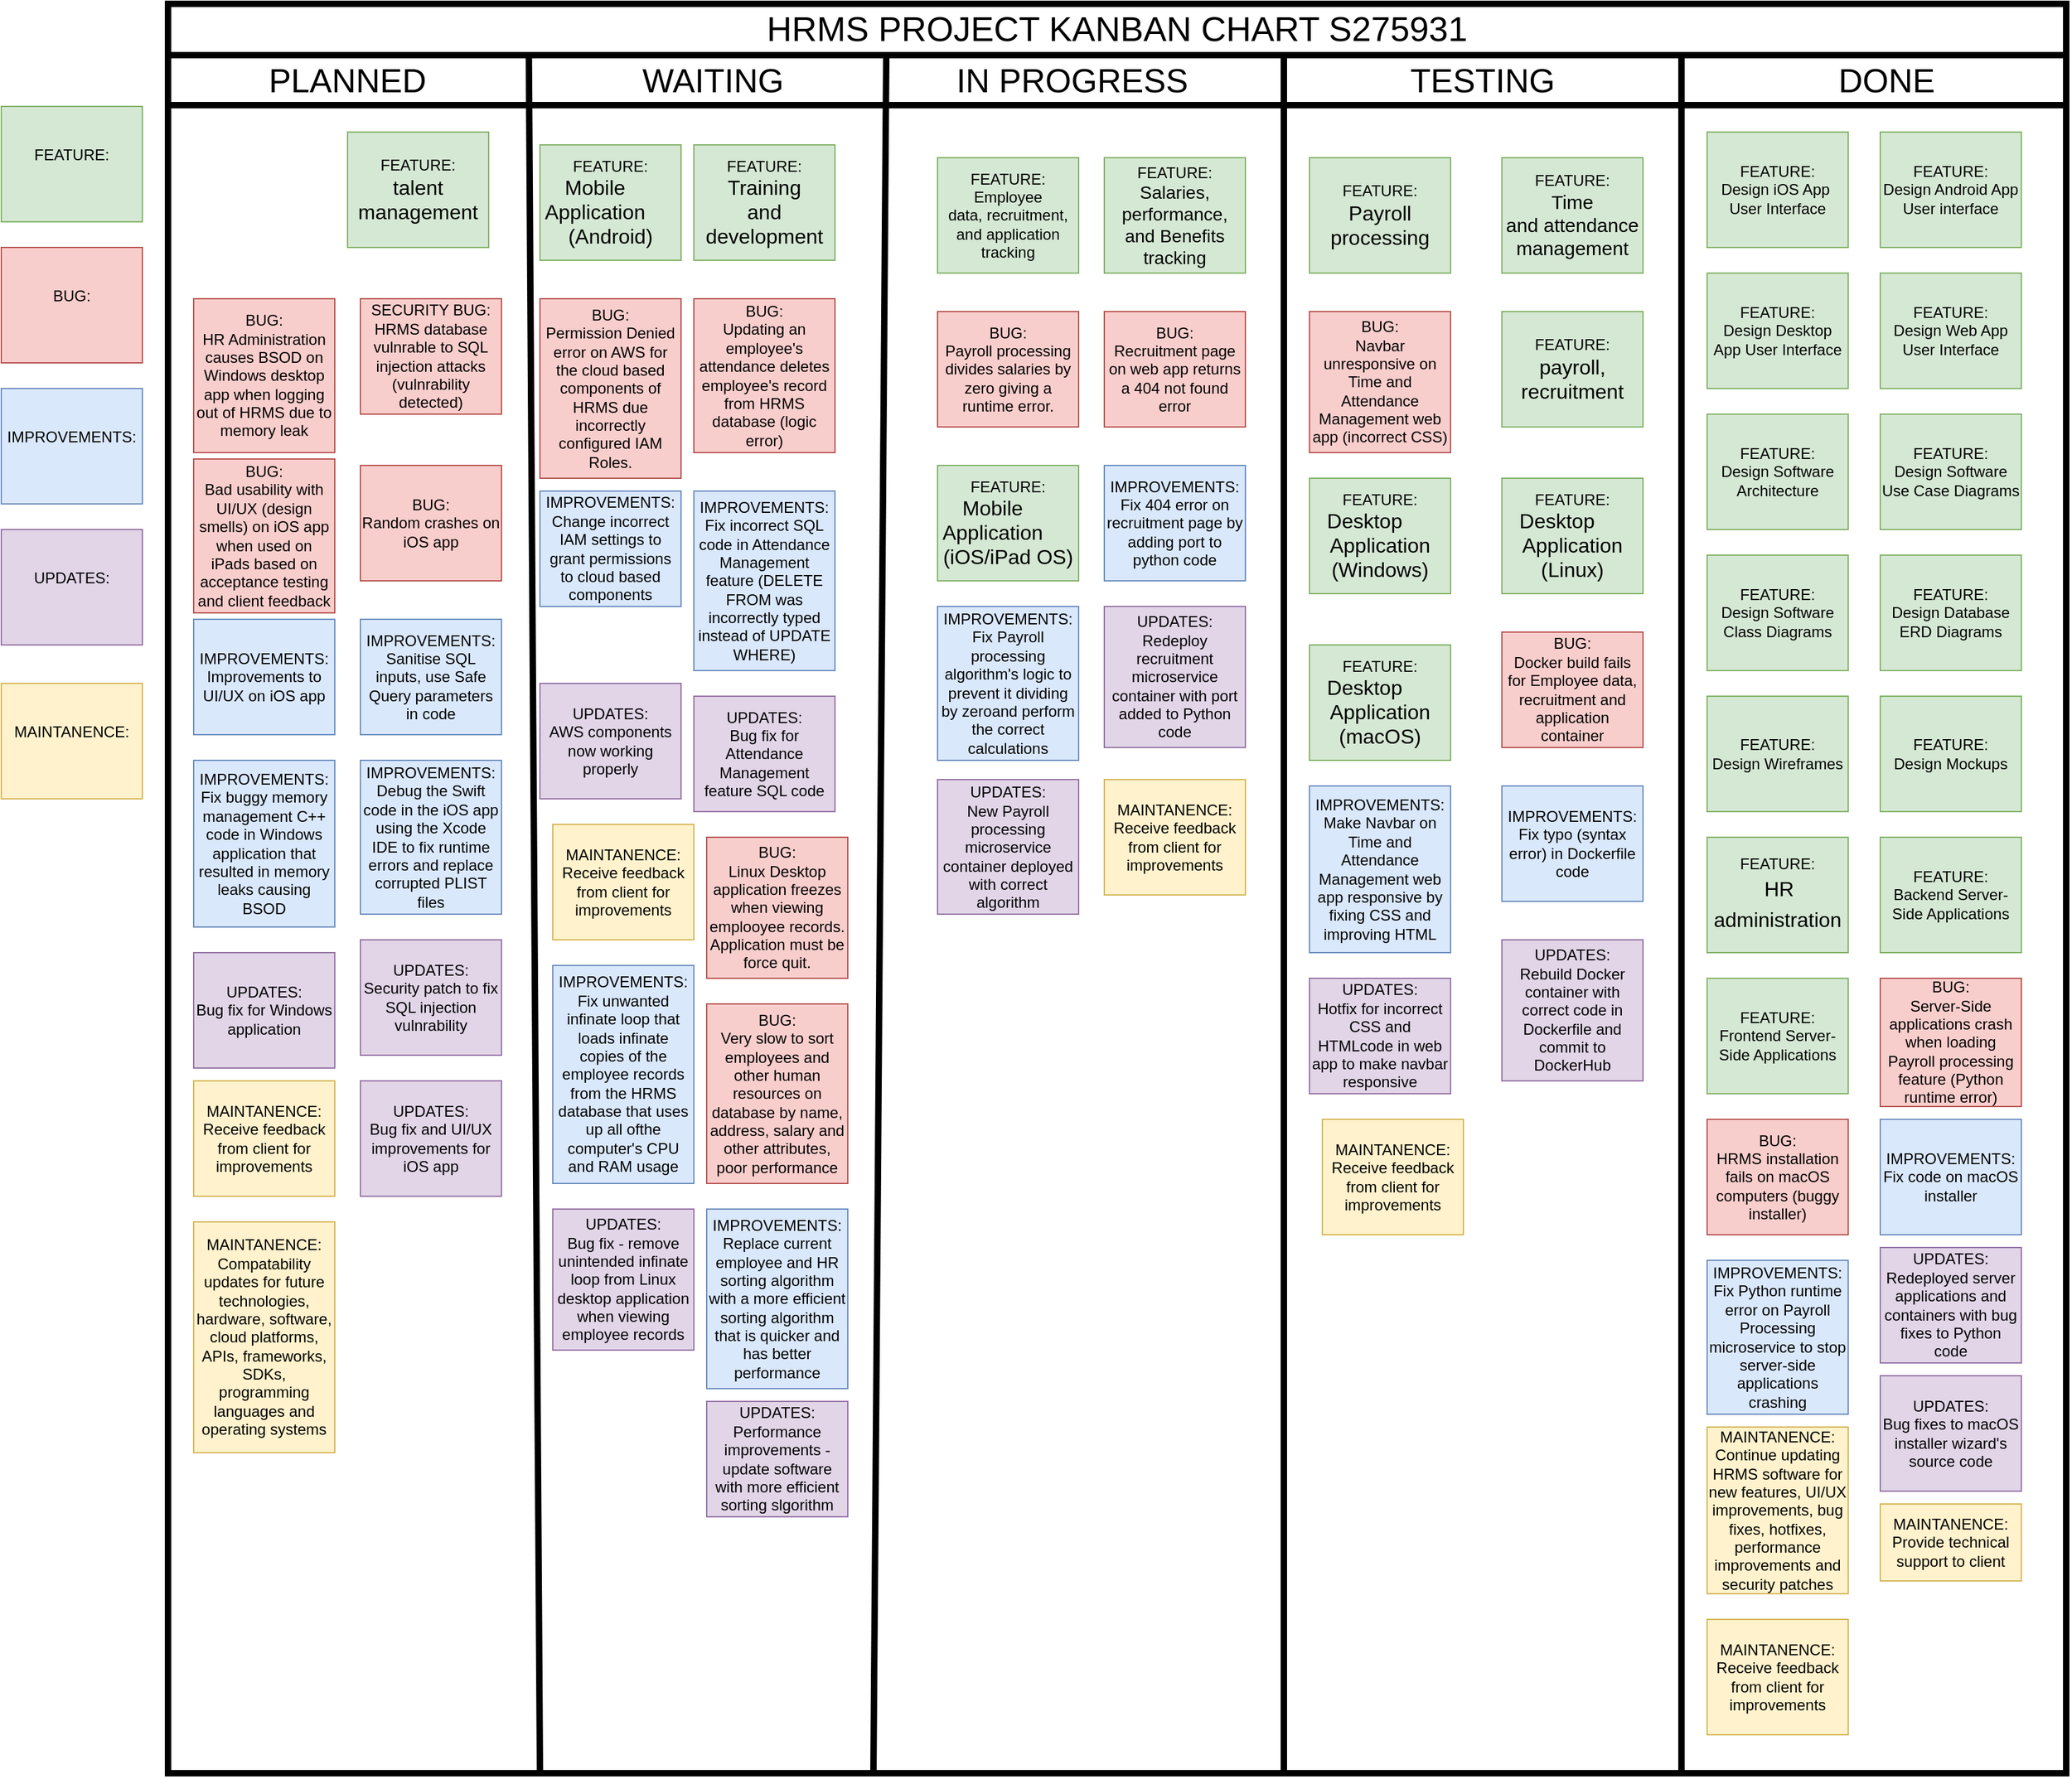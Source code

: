 <mxfile version="24.5.3" type="device">
  <diagram id="wFE0QG_FPsp0jaGvCLVb" name="Page-1">
    <mxGraphModel dx="2286" dy="968" grid="1" gridSize="10" guides="1" tooltips="1" connect="1" arrows="1" fold="1" page="1" pageScale="1" pageWidth="850" pageHeight="1100" math="0" shadow="0">
      <root>
        <mxCell id="0" />
        <mxCell id="1" parent="0" />
        <mxCell id="uo7Kb0WBtwJlGPqxHF-i-5" value="&lt;span style=&quot;font-size: 27px; font-weight: 400;&quot;&gt;HRMS PROJECT KANBAN CHART S275931&lt;/span&gt;" style="swimlane;whiteSpace=wrap;html=1;startSize=40;strokeWidth=5;" parent="1" vertex="1">
          <mxGeometry x="-170" y="240" width="1480" height="1380" as="geometry" />
        </mxCell>
        <mxCell id="uo7Kb0WBtwJlGPqxHF-i-8" value="&lt;font style=&quot;font-size: 26px;&quot;&gt;PLANNED&lt;/font&gt;" style="text;html=1;align=center;verticalAlign=middle;whiteSpace=wrap;rounded=0;" parent="uo7Kb0WBtwJlGPqxHF-i-5" vertex="1">
          <mxGeometry x="60" y="45" width="160" height="30" as="geometry" />
        </mxCell>
        <mxCell id="uo7Kb0WBtwJlGPqxHF-i-9" value="&lt;font style=&quot;font-size: 26px;&quot;&gt;IN PROGRESS&lt;/font&gt;" style="text;html=1;align=center;verticalAlign=middle;whiteSpace=wrap;rounded=0;" parent="uo7Kb0WBtwJlGPqxHF-i-5" vertex="1">
          <mxGeometry x="600" y="45" width="210" height="30" as="geometry" />
        </mxCell>
        <mxCell id="uo7Kb0WBtwJlGPqxHF-i-10" value="&lt;font style=&quot;font-size: 26px;&quot;&gt;TESTING&lt;/font&gt;" style="text;html=1;align=center;verticalAlign=middle;whiteSpace=wrap;rounded=0;" parent="uo7Kb0WBtwJlGPqxHF-i-5" vertex="1">
          <mxGeometry x="920" y="45" width="210" height="30" as="geometry" />
        </mxCell>
        <mxCell id="uo7Kb0WBtwJlGPqxHF-i-11" value="&lt;font style=&quot;font-size: 26px;&quot;&gt;DONE&lt;/font&gt;" style="text;html=1;align=center;verticalAlign=middle;whiteSpace=wrap;rounded=0;" parent="uo7Kb0WBtwJlGPqxHF-i-5" vertex="1">
          <mxGeometry x="1235" y="45" width="210" height="30" as="geometry" />
        </mxCell>
        <mxCell id="uo7Kb0WBtwJlGPqxHF-i-12" value="" style="endArrow=none;html=1;rounded=0;strokeWidth=5;" parent="uo7Kb0WBtwJlGPqxHF-i-5" edge="1">
          <mxGeometry width="50" height="50" relative="1" as="geometry">
            <mxPoint x="870" y="40" as="sourcePoint" />
            <mxPoint x="870" y="1380" as="targetPoint" />
          </mxGeometry>
        </mxCell>
        <mxCell id="uo7Kb0WBtwJlGPqxHF-i-13" value="" style="endArrow=none;html=1;rounded=0;strokeWidth=5;" parent="uo7Kb0WBtwJlGPqxHF-i-5" edge="1">
          <mxGeometry width="50" height="50" relative="1" as="geometry">
            <mxPoint x="1180" y="40" as="sourcePoint" />
            <mxPoint x="1180" y="1380" as="targetPoint" />
          </mxGeometry>
        </mxCell>
        <mxCell id="uo7Kb0WBtwJlGPqxHF-i-6" value="" style="endArrow=none;html=1;rounded=0;strokeWidth=5;exitX=0.135;exitY=0.011;exitDx=0;exitDy=0;exitPerimeter=0;" parent="uo7Kb0WBtwJlGPqxHF-i-5" edge="1">
          <mxGeometry width="50" height="50" relative="1" as="geometry">
            <mxPoint x="281.35" y="42.33" as="sourcePoint" />
            <mxPoint x="290" y="1380" as="targetPoint" />
          </mxGeometry>
        </mxCell>
        <mxCell id="uo7Kb0WBtwJlGPqxHF-i-16" value="&lt;font style=&quot;font-size: 26px;&quot;&gt;WAITING&lt;/font&gt;" style="text;html=1;align=center;verticalAlign=middle;whiteSpace=wrap;rounded=0;" parent="uo7Kb0WBtwJlGPqxHF-i-5" vertex="1">
          <mxGeometry x="320" y="45" width="210" height="30" as="geometry" />
        </mxCell>
        <mxCell id="uo7Kb0WBtwJlGPqxHF-i-17" value="" style="endArrow=none;html=1;rounded=0;strokeWidth=5;" parent="uo7Kb0WBtwJlGPqxHF-i-5" edge="1">
          <mxGeometry width="50" height="50" relative="1" as="geometry">
            <mxPoint x="560" y="40" as="sourcePoint" />
            <mxPoint x="550" y="1380" as="targetPoint" />
          </mxGeometry>
        </mxCell>
        <mxCell id="I1_2gJ5m5CGF-lCBOzLl-13" value="FEATURE:&lt;div&gt;Design iOS App&amp;nbsp;&lt;/div&gt;&lt;div&gt;User Interface&lt;/div&gt;" style="rounded=0;whiteSpace=wrap;html=1;fillColor=#d5e8d4;strokeColor=#82b366;" parent="uo7Kb0WBtwJlGPqxHF-i-5" vertex="1">
          <mxGeometry x="1200" y="100" width="110" height="90" as="geometry" />
        </mxCell>
        <mxCell id="I1_2gJ5m5CGF-lCBOzLl-20" value="FEATURE:&lt;div&gt;Design Android App User interface&lt;/div&gt;" style="rounded=0;whiteSpace=wrap;html=1;fillColor=#d5e8d4;strokeColor=#82b366;" parent="uo7Kb0WBtwJlGPqxHF-i-5" vertex="1">
          <mxGeometry x="1335" y="100" width="110" height="90" as="geometry" />
        </mxCell>
        <mxCell id="I1_2gJ5m5CGF-lCBOzLl-19" value="FEATURE:&lt;div&gt;Design Desktop App User Interface&lt;/div&gt;" style="rounded=0;whiteSpace=wrap;html=1;fillColor=#d5e8d4;strokeColor=#82b366;" parent="uo7Kb0WBtwJlGPqxHF-i-5" vertex="1">
          <mxGeometry x="1200" y="210" width="110" height="90" as="geometry" />
        </mxCell>
        <mxCell id="I1_2gJ5m5CGF-lCBOzLl-18" value="FEATURE:&lt;div&gt;Design Web App User Interface&lt;/div&gt;" style="rounded=0;whiteSpace=wrap;html=1;fillColor=#d5e8d4;strokeColor=#82b366;" parent="uo7Kb0WBtwJlGPqxHF-i-5" vertex="1">
          <mxGeometry x="1335" y="210" width="110" height="90" as="geometry" />
        </mxCell>
        <mxCell id="I1_2gJ5m5CGF-lCBOzLl-17" value="FEATURE:&lt;div&gt;Design Software Architecture&lt;/div&gt;" style="rounded=0;whiteSpace=wrap;html=1;fillColor=#d5e8d4;strokeColor=#82b366;" parent="uo7Kb0WBtwJlGPqxHF-i-5" vertex="1">
          <mxGeometry x="1200" y="320" width="110" height="90" as="geometry" />
        </mxCell>
        <mxCell id="I1_2gJ5m5CGF-lCBOzLl-16" value="FEATURE:&lt;div&gt;Design Software Use Case Diagrams&lt;/div&gt;" style="rounded=0;whiteSpace=wrap;html=1;fillColor=#d5e8d4;strokeColor=#82b366;" parent="uo7Kb0WBtwJlGPqxHF-i-5" vertex="1">
          <mxGeometry x="1335" y="320" width="110" height="90" as="geometry" />
        </mxCell>
        <mxCell id="I1_2gJ5m5CGF-lCBOzLl-15" value="FEATURE:&lt;div&gt;Design Software Class Diagrams&lt;/div&gt;" style="rounded=0;whiteSpace=wrap;html=1;fillColor=#d5e8d4;strokeColor=#82b366;" parent="uo7Kb0WBtwJlGPqxHF-i-5" vertex="1">
          <mxGeometry x="1200" y="430" width="110" height="90" as="geometry" />
        </mxCell>
        <mxCell id="I1_2gJ5m5CGF-lCBOzLl-22" value="FEATURE:&lt;div&gt;Design Database ERD Diagrams&lt;/div&gt;" style="rounded=0;whiteSpace=wrap;html=1;fillColor=#d5e8d4;strokeColor=#82b366;" parent="uo7Kb0WBtwJlGPqxHF-i-5" vertex="1">
          <mxGeometry x="1335" y="430" width="110" height="90" as="geometry" />
        </mxCell>
        <mxCell id="I1_2gJ5m5CGF-lCBOzLl-14" value="FEATURE:&lt;div&gt;Design Wireframes&lt;/div&gt;" style="rounded=0;whiteSpace=wrap;html=1;fillColor=#d5e8d4;strokeColor=#82b366;" parent="uo7Kb0WBtwJlGPqxHF-i-5" vertex="1">
          <mxGeometry x="1200" y="540" width="110" height="90" as="geometry" />
        </mxCell>
        <mxCell id="I1_2gJ5m5CGF-lCBOzLl-23" value="FEATURE:&lt;div&gt;Design Mockups&lt;/div&gt;" style="rounded=0;whiteSpace=wrap;html=1;fillColor=#d5e8d4;strokeColor=#82b366;" parent="uo7Kb0WBtwJlGPqxHF-i-5" vertex="1">
          <mxGeometry x="1335" y="540" width="110" height="90" as="geometry" />
        </mxCell>
        <mxCell id="I1_2gJ5m5CGF-lCBOzLl-24" value="FEATURE:&lt;div&gt;Backend Server-Side Applications&lt;/div&gt;" style="rounded=0;whiteSpace=wrap;html=1;fillColor=#d5e8d4;strokeColor=#82b366;" parent="uo7Kb0WBtwJlGPqxHF-i-5" vertex="1">
          <mxGeometry x="1335" y="650" width="110" height="90" as="geometry" />
        </mxCell>
        <mxCell id="I1_2gJ5m5CGF-lCBOzLl-25" value="FEATURE:&lt;div&gt;Frontend Server-Side Applications&lt;/div&gt;" style="rounded=0;whiteSpace=wrap;html=1;fillColor=#d5e8d4;strokeColor=#82b366;" parent="uo7Kb0WBtwJlGPqxHF-i-5" vertex="1">
          <mxGeometry x="1200" y="760" width="110" height="90" as="geometry" />
        </mxCell>
        <mxCell id="I1_2gJ5m5CGF-lCBOzLl-26" value="FEATURE:&lt;div&gt;&lt;span style=&quot;text-indent: -24px; font-size: 12pt; line-height: 24px; font-family: Symbol;&quot;&gt;&lt;span style=&quot;font-variant-numeric: normal; font-variant-east-asian: normal; font-variant-alternates: normal; font-kerning: auto; font-optical-sizing: auto; font-feature-settings: normal; font-variation-settings: normal; font-variant-position: normal; font-stretch: normal; font-size: 7pt; line-height: normal; font-family: &amp;quot;Times New Roman&amp;quot;;&quot;&gt;&amp;nbsp;&lt;/span&gt;&lt;/span&gt;&lt;span style=&quot;text-indent: -24px; font-size: 12pt; line-height: 24px; font-family: Arial, sans-serif;&quot;&gt;HR&lt;br&gt;administration&lt;/span&gt;&lt;br&gt;&lt;/div&gt;" style="rounded=0;whiteSpace=wrap;html=1;fillColor=#d5e8d4;strokeColor=#82b366;" parent="uo7Kb0WBtwJlGPqxHF-i-5" vertex="1">
          <mxGeometry x="1200" y="650" width="110" height="90" as="geometry" />
        </mxCell>
        <mxCell id="I1_2gJ5m5CGF-lCBOzLl-37" value="FEATURE:&lt;div style=&quot;font-size: 15px;&quot;&gt;&lt;span style=&quot;font-family: Arial, sans-serif; text-indent: -24px;&quot;&gt;Time&lt;/span&gt;&lt;br style=&quot;font-family: Arial, sans-serif; text-indent: -24px;&quot;&gt;&lt;span style=&quot;font-family: Arial, sans-serif; text-indent: -24px;&quot;&gt;and attendance management&lt;/span&gt;&lt;br&gt;&lt;/div&gt;" style="rounded=0;whiteSpace=wrap;html=1;fillColor=#d5e8d4;strokeColor=#82b366;" parent="uo7Kb0WBtwJlGPqxHF-i-5" vertex="1">
          <mxGeometry x="1040" y="120" width="110" height="90" as="geometry" />
        </mxCell>
        <mxCell id="I1_2gJ5m5CGF-lCBOzLl-36" value="FEATURE:&lt;div&gt;&lt;span style=&quot;font-family: Arial, sans-serif; font-size: 16px; text-indent: -24px;&quot;&gt;Payroll&lt;/span&gt;&lt;br style=&quot;font-family: Arial, sans-serif; font-size: 16px; text-indent: -24px;&quot;&gt;&lt;span style=&quot;font-family: Arial, sans-serif; font-size: 16px; text-indent: -24px;&quot;&gt;processing&lt;/span&gt;&lt;br&gt;&lt;/div&gt;" style="rounded=0;whiteSpace=wrap;html=1;fillColor=#d5e8d4;strokeColor=#82b366;" parent="uo7Kb0WBtwJlGPqxHF-i-5" vertex="1">
          <mxGeometry x="890" y="120" width="110" height="90" as="geometry" />
        </mxCell>
        <mxCell id="I1_2gJ5m5CGF-lCBOzLl-40" value="FEATURE:&lt;div&gt;&lt;span style=&quot;font-family: Arial, sans-serif; font-size: 16px; text-indent: -24px;&quot;&gt;payroll,&lt;/span&gt;&lt;br style=&quot;font-family: Arial, sans-serif; font-size: 16px; text-indent: -24px;&quot;&gt;&lt;span style=&quot;font-family: Arial, sans-serif; font-size: 16px; text-indent: -24px;&quot;&gt;recruitment&lt;/span&gt;&lt;br&gt;&lt;/div&gt;" style="rounded=0;whiteSpace=wrap;html=1;fillColor=#d5e8d4;strokeColor=#82b366;" parent="uo7Kb0WBtwJlGPqxHF-i-5" vertex="1">
          <mxGeometry x="1040" y="240" width="110" height="90" as="geometry" />
        </mxCell>
        <mxCell id="I1_2gJ5m5CGF-lCBOzLl-38" value="FEATURE:&lt;div style=&quot;&quot;&gt;&lt;span style=&quot;font-family: Arial, sans-serif; text-indent: -24px;&quot;&gt;Employee&lt;/span&gt;&lt;br style=&quot;font-family: Arial, sans-serif; text-indent: -24px;&quot;&gt;&lt;span style=&quot;font-family: Arial, sans-serif; text-indent: -24px;&quot;&gt;data, recruitment, and application tracking&lt;/span&gt;&lt;br&gt;&lt;/div&gt;" style="rounded=0;whiteSpace=wrap;html=1;fillColor=#d5e8d4;strokeColor=#82b366;" parent="uo7Kb0WBtwJlGPqxHF-i-5" vertex="1">
          <mxGeometry x="600" y="120" width="110" height="90" as="geometry" />
        </mxCell>
        <mxCell id="I1_2gJ5m5CGF-lCBOzLl-35" value="FEATURE:&lt;div style=&quot;font-size: 14px;&quot;&gt;&lt;span style=&quot;font-family: Arial, sans-serif; text-indent: -24px;&quot;&gt;Salaries,&lt;/span&gt;&lt;br style=&quot;font-family: Arial, sans-serif; text-indent: -24px;&quot;&gt;&lt;span style=&quot;font-family: Arial, sans-serif; text-indent: -24px;&quot;&gt;performance, and Benefits tracking&lt;/span&gt;&lt;br&gt;&lt;/div&gt;" style="rounded=0;whiteSpace=wrap;html=1;fillColor=#d5e8d4;strokeColor=#82b366;" parent="uo7Kb0WBtwJlGPqxHF-i-5" vertex="1">
          <mxGeometry x="730" y="120" width="110" height="90" as="geometry" />
        </mxCell>
        <mxCell id="I1_2gJ5m5CGF-lCBOzLl-34" value="FEATURE:&lt;div style=&quot;font-size: 9px;&quot;&gt;&lt;span style=&quot;font-family: Arial, sans-serif; font-size: 16px; text-indent: -24px;&quot;&gt;Training&lt;/span&gt;&lt;br style=&quot;font-family: Arial, sans-serif; font-size: 16px; text-indent: -24px;&quot;&gt;&lt;span style=&quot;font-family: Arial, sans-serif; font-size: 16px; text-indent: -24px;&quot;&gt;and development&lt;/span&gt;&lt;br&gt;&lt;/div&gt;" style="rounded=0;whiteSpace=wrap;html=1;fillColor=#d5e8d4;strokeColor=#82b366;" parent="uo7Kb0WBtwJlGPqxHF-i-5" vertex="1">
          <mxGeometry x="410" y="110" width="110" height="90" as="geometry" />
        </mxCell>
        <mxCell id="I1_2gJ5m5CGF-lCBOzLl-39" value="FEATURE:&lt;div&gt;&lt;span style=&quot;font-family: Arial, sans-serif; font-size: 16px; text-indent: -24px;&quot;&gt;talent&lt;/span&gt;&lt;br style=&quot;font-family: Arial, sans-serif; font-size: 16px; text-indent: -24px;&quot;&gt;&lt;span style=&quot;font-family: Arial, sans-serif; font-size: 16px; text-indent: -24px;&quot;&gt;management&lt;/span&gt;&lt;br&gt;&lt;/div&gt;" style="rounded=0;whiteSpace=wrap;html=1;fillColor=#d5e8d4;strokeColor=#82b366;" parent="uo7Kb0WBtwJlGPqxHF-i-5" vertex="1">
          <mxGeometry x="140" y="100" width="110" height="90" as="geometry" />
        </mxCell>
        <mxCell id="I1_2gJ5m5CGF-lCBOzLl-48" value="BUG:&lt;div&gt;Server-Side applications crash when loading Payroll processing feature (Python runtime error)&lt;/div&gt;" style="rounded=0;whiteSpace=wrap;html=1;fillColor=#f8cecc;strokeColor=#b85450;" parent="uo7Kb0WBtwJlGPqxHF-i-5" vertex="1">
          <mxGeometry x="1335" y="760" width="110" height="100" as="geometry" />
        </mxCell>
        <mxCell id="I1_2gJ5m5CGF-lCBOzLl-49" value="BUG:&lt;div&gt;Navbar unresponsive on Time and Attendance Management web app (incorrect CSS)&lt;/div&gt;" style="rounded=0;whiteSpace=wrap;html=1;fillColor=#f8cecc;strokeColor=#b85450;" parent="uo7Kb0WBtwJlGPqxHF-i-5" vertex="1">
          <mxGeometry x="890" y="240" width="110" height="110" as="geometry" />
        </mxCell>
        <mxCell id="I1_2gJ5m5CGF-lCBOzLl-47" value="BUG:&lt;div&gt;Payroll processing divides salaries by zero giving a runtime error.&lt;/div&gt;" style="rounded=0;whiteSpace=wrap;html=1;fillColor=#f8cecc;strokeColor=#b85450;" parent="uo7Kb0WBtwJlGPqxHF-i-5" vertex="1">
          <mxGeometry x="600" y="240" width="110" height="90" as="geometry" />
        </mxCell>
        <mxCell id="I1_2gJ5m5CGF-lCBOzLl-46" value="BUG:&lt;div&gt;Updating an employee&#39;s attendance deletes employee&#39;s record from HRMS database (logic error)&lt;/div&gt;" style="rounded=0;whiteSpace=wrap;html=1;fillColor=#f8cecc;strokeColor=#b85450;" parent="uo7Kb0WBtwJlGPqxHF-i-5" vertex="1">
          <mxGeometry x="410" y="230" width="110" height="120" as="geometry" />
        </mxCell>
        <mxCell id="qB1bTi1n766SySB5sFq5-1" value="SECURITY BUG:&lt;div&gt;HRMS database vulnrable to SQL injection attacks (vulnrability detected)&lt;/div&gt;" style="rounded=0;whiteSpace=wrap;html=1;fillColor=#f8cecc;strokeColor=#b85450;" vertex="1" parent="uo7Kb0WBtwJlGPqxHF-i-5">
          <mxGeometry x="150" y="230" width="110" height="90" as="geometry" />
        </mxCell>
        <mxCell id="I1_2gJ5m5CGF-lCBOzLl-45" value="BUG:&lt;div&gt;Recruitment page on web app returns a 404 not found error&lt;/div&gt;" style="rounded=0;whiteSpace=wrap;html=1;fillColor=#f8cecc;strokeColor=#b85450;" parent="uo7Kb0WBtwJlGPqxHF-i-5" vertex="1">
          <mxGeometry x="730" y="240" width="110" height="90" as="geometry" />
        </mxCell>
        <mxCell id="I1_2gJ5m5CGF-lCBOzLl-44" value="BUG:&lt;div&gt;HR Administration causes BSOD on Windows desktop app when logging out of HRMS due to memory leak&lt;/div&gt;" style="rounded=0;whiteSpace=wrap;html=1;fillColor=#f8cecc;strokeColor=#b85450;" parent="uo7Kb0WBtwJlGPqxHF-i-5" vertex="1">
          <mxGeometry x="20" y="230" width="110" height="120" as="geometry" />
        </mxCell>
        <mxCell id="I1_2gJ5m5CGF-lCBOzLl-43" value="BUG:&lt;div&gt;HRMS installation fails on macOS computers (buggy installer)&lt;/div&gt;" style="rounded=0;whiteSpace=wrap;html=1;fillColor=#f8cecc;strokeColor=#b85450;" parent="uo7Kb0WBtwJlGPqxHF-i-5" vertex="1">
          <mxGeometry x="1200" y="870" width="110" height="90" as="geometry" />
        </mxCell>
        <mxCell id="qB1bTi1n766SySB5sFq5-5" value="FEATURE:&lt;div style=&quot;text-indent: -24px;&quot;&gt;&lt;font face=&quot;Arial, sans-serif&quot;&gt;&lt;span style=&quot;font-size: 16px;&quot;&gt;Desktop Application (Windows)&lt;/span&gt;&lt;/font&gt;&lt;/div&gt;" style="rounded=0;whiteSpace=wrap;html=1;fillColor=#d5e8d4;strokeColor=#82b366;" vertex="1" parent="uo7Kb0WBtwJlGPqxHF-i-5">
          <mxGeometry x="890" y="370" width="110" height="90" as="geometry" />
        </mxCell>
        <mxCell id="qB1bTi1n766SySB5sFq5-4" value="FEATURE:&lt;div style=&quot;text-indent: -24px;&quot;&gt;&lt;font face=&quot;Arial, sans-serif&quot;&gt;&lt;span style=&quot;font-size: 16px;&quot;&gt;Mobile&lt;/span&gt;&lt;/font&gt;&lt;/div&gt;&lt;div style=&quot;text-indent: -24px;&quot;&gt;&lt;span style=&quot;font-size: 16px; font-family: Arial, sans-serif; background-color: initial;&quot;&gt;Application (iOS/iPad OS)&lt;/span&gt;&lt;/div&gt;" style="rounded=0;whiteSpace=wrap;html=1;fillColor=#d5e8d4;strokeColor=#82b366;" vertex="1" parent="uo7Kb0WBtwJlGPqxHF-i-5">
          <mxGeometry x="600" y="360" width="110" height="90" as="geometry" />
        </mxCell>
        <mxCell id="qB1bTi1n766SySB5sFq5-7" value="FEATURE:&lt;div style=&quot;text-indent: -24px;&quot;&gt;&lt;font face=&quot;Arial, sans-serif&quot;&gt;&lt;span style=&quot;font-size: 16px;&quot;&gt;Desktop Application (Linux)&lt;/span&gt;&lt;/font&gt;&lt;/div&gt;" style="rounded=0;whiteSpace=wrap;html=1;fillColor=#d5e8d4;strokeColor=#82b366;" vertex="1" parent="uo7Kb0WBtwJlGPqxHF-i-5">
          <mxGeometry x="1040" y="370" width="110" height="90" as="geometry" />
        </mxCell>
        <mxCell id="qB1bTi1n766SySB5sFq5-6" value="FEATURE:&lt;div style=&quot;text-indent: -24px;&quot;&gt;&lt;font face=&quot;Arial, sans-serif&quot;&gt;&lt;span style=&quot;font-size: 16px;&quot;&gt;Desktop Application (macOS)&lt;/span&gt;&lt;/font&gt;&lt;/div&gt;" style="rounded=0;whiteSpace=wrap;html=1;fillColor=#d5e8d4;strokeColor=#82b366;" vertex="1" parent="uo7Kb0WBtwJlGPqxHF-i-5">
          <mxGeometry x="890" y="500" width="110" height="90" as="geometry" />
        </mxCell>
        <mxCell id="qB1bTi1n766SySB5sFq5-8" value="FEATURE:&lt;div style=&quot;text-indent: -24px;&quot;&gt;&lt;font face=&quot;Arial, sans-serif&quot;&gt;&lt;span style=&quot;font-size: 16px;&quot;&gt;Mobile&lt;/span&gt;&lt;/font&gt;&lt;/div&gt;&lt;div style=&quot;text-indent: -24px;&quot;&gt;&lt;span style=&quot;font-size: 16px; font-family: Arial, sans-serif; background-color: initial;&quot;&gt;Application (Android)&lt;/span&gt;&lt;/div&gt;" style="rounded=0;whiteSpace=wrap;html=1;fillColor=#d5e8d4;strokeColor=#82b366;" vertex="1" parent="uo7Kb0WBtwJlGPqxHF-i-5">
          <mxGeometry x="290" y="110" width="110" height="90" as="geometry" />
        </mxCell>
        <mxCell id="I1_2gJ5m5CGF-lCBOzLl-42" value="BUG:&lt;div&gt;Random crashes on iOS app&lt;/div&gt;" style="rounded=0;whiteSpace=wrap;html=1;fillColor=#f8cecc;strokeColor=#b85450;" parent="uo7Kb0WBtwJlGPqxHF-i-5" vertex="1">
          <mxGeometry x="150" y="360" width="110" height="90" as="geometry" />
        </mxCell>
        <mxCell id="qB1bTi1n766SySB5sFq5-9" value="BUG:&lt;div&gt;Docker build fails for Employee data, recruitment and application container&lt;/div&gt;" style="rounded=0;whiteSpace=wrap;html=1;fillColor=#f8cecc;strokeColor=#b85450;" vertex="1" parent="uo7Kb0WBtwJlGPqxHF-i-5">
          <mxGeometry x="1040" y="490" width="110" height="90" as="geometry" />
        </mxCell>
        <mxCell id="qB1bTi1n766SySB5sFq5-10" value="BUG:&lt;div&gt;Permission Denied error on AWS for the cloud based components of HRMS due incorrectly configured IAM Roles.&lt;/div&gt;" style="rounded=0;whiteSpace=wrap;html=1;fillColor=#f8cecc;strokeColor=#b85450;" vertex="1" parent="uo7Kb0WBtwJlGPqxHF-i-5">
          <mxGeometry x="290" y="230" width="110" height="140" as="geometry" />
        </mxCell>
        <mxCell id="qB1bTi1n766SySB5sFq5-11" value="BUG:&lt;div&gt;Bad usability with UI/UX (design smells) on iOS app when used on iPads based on acceptance testing and client feedback&lt;/div&gt;" style="rounded=0;whiteSpace=wrap;html=1;fillColor=#f8cecc;strokeColor=#b85450;" vertex="1" parent="uo7Kb0WBtwJlGPqxHF-i-5">
          <mxGeometry x="20" y="355" width="110" height="120" as="geometry" />
        </mxCell>
        <mxCell id="qB1bTi1n766SySB5sFq5-12" value="IMPROVEMENTS:&lt;div&gt;Improvements to UI/UX on iOS app&lt;/div&gt;" style="rounded=0;whiteSpace=wrap;html=1;fillColor=#dae8fc;strokeColor=#6c8ebf;" vertex="1" parent="uo7Kb0WBtwJlGPqxHF-i-5">
          <mxGeometry x="20" y="480" width="110" height="90" as="geometry" />
        </mxCell>
        <mxCell id="I1_2gJ5m5CGF-lCBOzLl-3" value="IMPROVEMENTS:&lt;div&gt;Fix code on macOS installer&lt;/div&gt;" style="rounded=0;whiteSpace=wrap;html=1;fillColor=#dae8fc;strokeColor=#6c8ebf;" parent="uo7Kb0WBtwJlGPqxHF-i-5" vertex="1">
          <mxGeometry x="1335" y="870" width="110" height="90" as="geometry" />
        </mxCell>
        <mxCell id="qB1bTi1n766SySB5sFq5-21" value="IMPROVEMENTS:&lt;div&gt;Make Navbar on Time and Attendance Management web app responsive by fixing CSS and improving HTML&lt;/div&gt;" style="rounded=0;whiteSpace=wrap;html=1;fillColor=#dae8fc;strokeColor=#6c8ebf;" vertex="1" parent="uo7Kb0WBtwJlGPqxHF-i-5">
          <mxGeometry x="890" y="610" width="110" height="130" as="geometry" />
        </mxCell>
        <mxCell id="qB1bTi1n766SySB5sFq5-20" value="IMPROVEMENTS:&lt;div&gt;Fix Python runtime error on Payroll Processing microservice to stop server-side applications crashing&lt;/div&gt;" style="rounded=0;whiteSpace=wrap;html=1;fillColor=#dae8fc;strokeColor=#6c8ebf;" vertex="1" parent="uo7Kb0WBtwJlGPqxHF-i-5">
          <mxGeometry x="1200" y="980" width="110" height="120" as="geometry" />
        </mxCell>
        <mxCell id="qB1bTi1n766SySB5sFq5-19" value="IMPROVEMENTS:&lt;div&gt;Fix 404 error on recruitment page by adding port to python code&lt;/div&gt;" style="rounded=0;whiteSpace=wrap;html=1;fillColor=#dae8fc;strokeColor=#6c8ebf;" vertex="1" parent="uo7Kb0WBtwJlGPqxHF-i-5">
          <mxGeometry x="730" y="360" width="110" height="90" as="geometry" />
        </mxCell>
        <mxCell id="qB1bTi1n766SySB5sFq5-18" value="IMPROVEMENTS:&lt;div&gt;Fix Payroll processing algorithm&#39;s logic to prevent it dividing by zeroand perform the correct calculations&lt;/div&gt;" style="rounded=0;whiteSpace=wrap;html=1;fillColor=#dae8fc;strokeColor=#6c8ebf;" vertex="1" parent="uo7Kb0WBtwJlGPqxHF-i-5">
          <mxGeometry x="600" y="470" width="110" height="120" as="geometry" />
        </mxCell>
        <mxCell id="qB1bTi1n766SySB5sFq5-17" value="IMPROVEMENTS:&lt;div&gt;Fix incorrect SQL code in Attendance Management feature (DELETE FROM was incorrectly typed instead of UPDATE WHERE)&lt;/div&gt;" style="rounded=0;whiteSpace=wrap;html=1;fillColor=#dae8fc;strokeColor=#6c8ebf;" vertex="1" parent="uo7Kb0WBtwJlGPqxHF-i-5">
          <mxGeometry x="410" y="380" width="110" height="140" as="geometry" />
        </mxCell>
        <mxCell id="qB1bTi1n766SySB5sFq5-16" value="IMPROVEMENTS:&lt;div&gt;Change incorrect IAM settings to grant permissions to cloud based components&lt;/div&gt;" style="rounded=0;whiteSpace=wrap;html=1;fillColor=#dae8fc;strokeColor=#6c8ebf;" vertex="1" parent="uo7Kb0WBtwJlGPqxHF-i-5">
          <mxGeometry x="290" y="380" width="110" height="90" as="geometry" />
        </mxCell>
        <mxCell id="qB1bTi1n766SySB5sFq5-15" value="IMPROVEMENTS:&lt;div&gt;Fix typo (syntax error) in Dockerfile code&lt;/div&gt;" style="rounded=0;whiteSpace=wrap;html=1;fillColor=#dae8fc;strokeColor=#6c8ebf;" vertex="1" parent="uo7Kb0WBtwJlGPqxHF-i-5">
          <mxGeometry x="1040" y="610" width="110" height="90" as="geometry" />
        </mxCell>
        <mxCell id="qB1bTi1n766SySB5sFq5-14" value="IMPROVEMENTS:&lt;div&gt;Sanitise SQL inputs, use Safe Query parameters in code&lt;/div&gt;" style="rounded=0;whiteSpace=wrap;html=1;fillColor=#dae8fc;strokeColor=#6c8ebf;" vertex="1" parent="uo7Kb0WBtwJlGPqxHF-i-5">
          <mxGeometry x="150" y="480" width="110" height="90" as="geometry" />
        </mxCell>
        <mxCell id="qB1bTi1n766SySB5sFq5-27" value="IMPROVEMENTS:&lt;div&gt;Fix buggy memory management C++ code in Windows application that resulted in memory leaks causing BSOD&lt;/div&gt;" style="rounded=0;whiteSpace=wrap;html=1;fillColor=#dae8fc;strokeColor=#6c8ebf;" vertex="1" parent="uo7Kb0WBtwJlGPqxHF-i-5">
          <mxGeometry x="20" y="590" width="110" height="130" as="geometry" />
        </mxCell>
        <mxCell id="qB1bTi1n766SySB5sFq5-26" value="IMPROVEMENTS:&lt;div&gt;Debug the Swift code in the iOS app using the Xcode IDE to fix runtime errors and replace corrupted PLIST files&lt;/div&gt;" style="rounded=0;whiteSpace=wrap;html=1;fillColor=#dae8fc;strokeColor=#6c8ebf;" vertex="1" parent="uo7Kb0WBtwJlGPqxHF-i-5">
          <mxGeometry x="150" y="590" width="110" height="120" as="geometry" />
        </mxCell>
        <mxCell id="qB1bTi1n766SySB5sFq5-35" value="UPDATES:&lt;div&gt;Security patch to fix SQL injection vulnrability&lt;/div&gt;" style="rounded=0;whiteSpace=wrap;html=1;fillColor=#e1d5e7;strokeColor=#9673a6;" vertex="1" parent="uo7Kb0WBtwJlGPqxHF-i-5">
          <mxGeometry x="150" y="730" width="110" height="90" as="geometry" />
        </mxCell>
        <mxCell id="qB1bTi1n766SySB5sFq5-34" value="UPDATES:&lt;div&gt;Bug fix for Windows application&lt;/div&gt;" style="rounded=0;whiteSpace=wrap;html=1;fillColor=#e1d5e7;strokeColor=#9673a6;" vertex="1" parent="uo7Kb0WBtwJlGPqxHF-i-5">
          <mxGeometry x="20" y="740" width="110" height="90" as="geometry" />
        </mxCell>
        <mxCell id="qB1bTi1n766SySB5sFq5-37" value="UPDATES:&lt;div&gt;Bug fix and UI/UX improvements for iOS app&lt;/div&gt;" style="rounded=0;whiteSpace=wrap;html=1;fillColor=#e1d5e7;strokeColor=#9673a6;" vertex="1" parent="uo7Kb0WBtwJlGPqxHF-i-5">
          <mxGeometry x="150" y="840" width="110" height="90" as="geometry" />
        </mxCell>
        <mxCell id="qB1bTi1n766SySB5sFq5-33" value="UPDATES:&lt;div&gt;Bug fix for Attendance Management feature SQL code&lt;/div&gt;" style="rounded=0;whiteSpace=wrap;html=1;fillColor=#e1d5e7;strokeColor=#9673a6;" vertex="1" parent="uo7Kb0WBtwJlGPqxHF-i-5">
          <mxGeometry x="410" y="540" width="110" height="90" as="geometry" />
        </mxCell>
        <mxCell id="qB1bTi1n766SySB5sFq5-32" value="UPDATES:&lt;div&gt;Hotfix for incorrect CSS and HTMLcode in web app to make navbar responsive&lt;/div&gt;" style="rounded=0;whiteSpace=wrap;html=1;fillColor=#e1d5e7;strokeColor=#9673a6;" vertex="1" parent="uo7Kb0WBtwJlGPqxHF-i-5">
          <mxGeometry x="890" y="760" width="110" height="90" as="geometry" />
        </mxCell>
        <mxCell id="qB1bTi1n766SySB5sFq5-31" value="UPDATES:&lt;div&gt;Rebuild Docker container with correct code in Dockerfile and commit to DockerHub&lt;/div&gt;" style="rounded=0;whiteSpace=wrap;html=1;fillColor=#e1d5e7;strokeColor=#9673a6;" vertex="1" parent="uo7Kb0WBtwJlGPqxHF-i-5">
          <mxGeometry x="1040" y="730" width="110" height="110" as="geometry" />
        </mxCell>
        <mxCell id="qB1bTi1n766SySB5sFq5-30" value="UPDATES:&lt;div&gt;Redeploy recruitment microservice container with port added to Python code&lt;/div&gt;" style="rounded=0;whiteSpace=wrap;html=1;fillColor=#e1d5e7;strokeColor=#9673a6;" vertex="1" parent="uo7Kb0WBtwJlGPqxHF-i-5">
          <mxGeometry x="730" y="470" width="110" height="110" as="geometry" />
        </mxCell>
        <mxCell id="qB1bTi1n766SySB5sFq5-29" value="UPDATES:&lt;div&gt;New Payroll processing microservice container deployed with correct algorithm&lt;/div&gt;" style="rounded=0;whiteSpace=wrap;html=1;fillColor=#e1d5e7;strokeColor=#9673a6;" vertex="1" parent="uo7Kb0WBtwJlGPqxHF-i-5">
          <mxGeometry x="600" y="605" width="110" height="105" as="geometry" />
        </mxCell>
        <mxCell id="qB1bTi1n766SySB5sFq5-28" value="UPDATES:&lt;div&gt;AWS components now working properly&lt;/div&gt;" style="rounded=0;whiteSpace=wrap;html=1;fillColor=#e1d5e7;strokeColor=#9673a6;" vertex="1" parent="uo7Kb0WBtwJlGPqxHF-i-5">
          <mxGeometry x="290" y="530" width="110" height="90" as="geometry" />
        </mxCell>
        <mxCell id="qB1bTi1n766SySB5sFq5-39" value="UPDATES:&lt;div&gt;Redeployed server applications and containers with bug fixes to Python code&lt;/div&gt;" style="rounded=0;whiteSpace=wrap;html=1;fillColor=#e1d5e7;strokeColor=#9673a6;" vertex="1" parent="uo7Kb0WBtwJlGPqxHF-i-5">
          <mxGeometry x="1335" y="970" width="110" height="90" as="geometry" />
        </mxCell>
        <mxCell id="qB1bTi1n766SySB5sFq5-40" value="UPDATES:&lt;div&gt;Bug fixes to macOS installer wizard&#39;s source code&lt;/div&gt;" style="rounded=0;whiteSpace=wrap;html=1;fillColor=#e1d5e7;strokeColor=#9673a6;" vertex="1" parent="uo7Kb0WBtwJlGPqxHF-i-5">
          <mxGeometry x="1335" y="1070" width="110" height="90" as="geometry" />
        </mxCell>
        <mxCell id="qB1bTi1n766SySB5sFq5-46" value="MAINTANENCE:&lt;div&gt;Continue updating HRMS software for new features, UI/UX improvements, bug fixes, hotfixes, performance improvements and security patches&lt;/div&gt;" style="rounded=0;whiteSpace=wrap;html=1;fillColor=#fff2cc;strokeColor=#d6b656;" vertex="1" parent="uo7Kb0WBtwJlGPqxHF-i-5">
          <mxGeometry x="1200" y="1110" width="110" height="130" as="geometry" />
        </mxCell>
        <mxCell id="qB1bTi1n766SySB5sFq5-45" value="MAINTANENCE:&lt;div&gt;Provide technical support to client&lt;/div&gt;" style="rounded=0;whiteSpace=wrap;html=1;fillColor=#fff2cc;strokeColor=#d6b656;" vertex="1" parent="uo7Kb0WBtwJlGPqxHF-i-5">
          <mxGeometry x="1335" y="1170" width="110" height="60" as="geometry" />
        </mxCell>
        <mxCell id="qB1bTi1n766SySB5sFq5-44" value="MAINTANENCE:&lt;div&gt;Receive feedback from client for improvements&lt;/div&gt;" style="rounded=0;whiteSpace=wrap;html=1;fillColor=#fff2cc;strokeColor=#d6b656;" vertex="1" parent="uo7Kb0WBtwJlGPqxHF-i-5">
          <mxGeometry x="1200" y="1260" width="110" height="90" as="geometry" />
        </mxCell>
        <mxCell id="qB1bTi1n766SySB5sFq5-123" value="MAINTANENCE:&lt;div&gt;Receive feedback from client for improvements&lt;/div&gt;" style="rounded=0;whiteSpace=wrap;html=1;fillColor=#fff2cc;strokeColor=#d6b656;" vertex="1" parent="uo7Kb0WBtwJlGPqxHF-i-5">
          <mxGeometry x="20" y="840" width="110" height="90" as="geometry" />
        </mxCell>
        <mxCell id="qB1bTi1n766SySB5sFq5-122" value="MAINTANENCE:&lt;div&gt;Receive feedback from client for improvements&lt;/div&gt;" style="rounded=0;whiteSpace=wrap;html=1;fillColor=#fff2cc;strokeColor=#d6b656;" vertex="1" parent="uo7Kb0WBtwJlGPqxHF-i-5">
          <mxGeometry x="300" y="640" width="110" height="90" as="geometry" />
        </mxCell>
        <mxCell id="qB1bTi1n766SySB5sFq5-121" value="MAINTANENCE:&lt;div&gt;Receive feedback from client for improvements&lt;/div&gt;" style="rounded=0;whiteSpace=wrap;html=1;fillColor=#fff2cc;strokeColor=#d6b656;" vertex="1" parent="uo7Kb0WBtwJlGPqxHF-i-5">
          <mxGeometry x="730" y="605" width="110" height="90" as="geometry" />
        </mxCell>
        <mxCell id="qB1bTi1n766SySB5sFq5-120" value="MAINTANENCE:&lt;div&gt;Receive feedback from client for improvements&lt;/div&gt;" style="rounded=0;whiteSpace=wrap;html=1;fillColor=#fff2cc;strokeColor=#d6b656;" vertex="1" parent="uo7Kb0WBtwJlGPqxHF-i-5">
          <mxGeometry x="900" y="870" width="110" height="90" as="geometry" />
        </mxCell>
        <mxCell id="qB1bTi1n766SySB5sFq5-43" value="MAINTANENCE:&lt;div&gt;Compatability updates for future technologies, hardware, software, cloud platforms, APIs, frameworks, SDKs, programming languages and operating systems&lt;/div&gt;" style="rounded=0;whiteSpace=wrap;html=1;fillColor=#fff2cc;strokeColor=#d6b656;" vertex="1" parent="uo7Kb0WBtwJlGPqxHF-i-5">
          <mxGeometry x="20" y="950" width="110" height="180" as="geometry" />
        </mxCell>
        <mxCell id="qB1bTi1n766SySB5sFq5-125" value="BUG:&lt;div&gt;Linux Desktop application freezes when viewing emplooyee records. Application must be force quit.&lt;/div&gt;" style="rounded=0;whiteSpace=wrap;html=1;fillColor=#f8cecc;strokeColor=#b85450;" vertex="1" parent="uo7Kb0WBtwJlGPqxHF-i-5">
          <mxGeometry x="420" y="650" width="110" height="110" as="geometry" />
        </mxCell>
        <mxCell id="qB1bTi1n766SySB5sFq5-126" value="IMPROVEMENTS:&lt;div&gt;Fix unwanted infinate loop that loads infinate copies of the employee records from the HRMS database that uses up all ofthe computer&#39;s CPU and RAM usage&lt;/div&gt;" style="rounded=0;whiteSpace=wrap;html=1;fillColor=#dae8fc;strokeColor=#6c8ebf;" vertex="1" parent="uo7Kb0WBtwJlGPqxHF-i-5">
          <mxGeometry x="300" y="750" width="110" height="170" as="geometry" />
        </mxCell>
        <mxCell id="qB1bTi1n766SySB5sFq5-127" value="BUG:&lt;div&gt;Very slow to sort employees and other human resources on database by name, address, salary and other attributes, poor performance&lt;/div&gt;" style="rounded=0;whiteSpace=wrap;html=1;fillColor=#f8cecc;strokeColor=#b85450;" vertex="1" parent="uo7Kb0WBtwJlGPqxHF-i-5">
          <mxGeometry x="420" y="780" width="110" height="140" as="geometry" />
        </mxCell>
        <mxCell id="qB1bTi1n766SySB5sFq5-128" value="IMPROVEMENTS:&lt;div&gt;Replace current employee and HR sorting algorithm with a more efficient sorting algorithm that is quicker and has better performance&lt;/div&gt;" style="rounded=0;whiteSpace=wrap;html=1;fillColor=#dae8fc;strokeColor=#6c8ebf;" vertex="1" parent="uo7Kb0WBtwJlGPqxHF-i-5">
          <mxGeometry x="420" y="940" width="110" height="140" as="geometry" />
        </mxCell>
        <mxCell id="qB1bTi1n766SySB5sFq5-130" value="UPDATES:&lt;div&gt;Bug fix - remove unintended infinate loop from Linux desktop application when viewing employee records&lt;/div&gt;" style="rounded=0;whiteSpace=wrap;html=1;fillColor=#e1d5e7;strokeColor=#9673a6;" vertex="1" parent="uo7Kb0WBtwJlGPqxHF-i-5">
          <mxGeometry x="300" y="940" width="110" height="110" as="geometry" />
        </mxCell>
        <mxCell id="qB1bTi1n766SySB5sFq5-129" value="UPDATES:&lt;div&gt;Performance improvements - update software with more efficient sorting slgorithm&lt;/div&gt;" style="rounded=0;whiteSpace=wrap;html=1;fillColor=#e1d5e7;strokeColor=#9673a6;" vertex="1" parent="uo7Kb0WBtwJlGPqxHF-i-5">
          <mxGeometry x="420" y="1090" width="110" height="90" as="geometry" />
        </mxCell>
        <mxCell id="uo7Kb0WBtwJlGPqxHF-i-14" value="" style="endArrow=none;html=1;rounded=0;strokeWidth=5;" parent="1" edge="1">
          <mxGeometry width="50" height="50" relative="1" as="geometry">
            <mxPoint x="-170" y="319" as="sourcePoint" />
            <mxPoint x="1310" y="319" as="targetPoint" />
          </mxGeometry>
        </mxCell>
        <mxCell id="I1_2gJ5m5CGF-lCBOzLl-1" value="FEATURE:&lt;div&gt;&lt;br&gt;&lt;/div&gt;" style="rounded=0;whiteSpace=wrap;html=1;fillColor=#d5e8d4;strokeColor=#82b366;" parent="1" vertex="1">
          <mxGeometry x="-300" y="320" width="110" height="90" as="geometry" />
        </mxCell>
        <mxCell id="I1_2gJ5m5CGF-lCBOzLl-2" value="BUG:&lt;div&gt;&lt;br&gt;&lt;/div&gt;" style="rounded=0;whiteSpace=wrap;html=1;fillColor=#f8cecc;strokeColor=#b85450;" parent="1" vertex="1">
          <mxGeometry x="-300" y="430" width="110" height="90" as="geometry" />
        </mxCell>
        <mxCell id="I1_2gJ5m5CGF-lCBOzLl-4" value="UPDATES:&lt;div&gt;&lt;br&gt;&lt;/div&gt;" style="rounded=0;whiteSpace=wrap;html=1;fillColor=#e1d5e7;strokeColor=#9673a6;" parent="1" vertex="1">
          <mxGeometry x="-300" y="650" width="110" height="90" as="geometry" />
        </mxCell>
        <mxCell id="I1_2gJ5m5CGF-lCBOzLl-5" value="MAINTANENCE:&lt;div&gt;&lt;br&gt;&lt;/div&gt;" style="rounded=0;whiteSpace=wrap;html=1;fillColor=#fff2cc;strokeColor=#d6b656;" parent="1" vertex="1">
          <mxGeometry x="-300" y="770" width="110" height="90" as="geometry" />
        </mxCell>
        <mxCell id="qB1bTi1n766SySB5sFq5-13" value="IMPROVEMENTS:&lt;div&gt;&lt;br&gt;&lt;/div&gt;" style="rounded=0;whiteSpace=wrap;html=1;fillColor=#dae8fc;strokeColor=#6c8ebf;" vertex="1" parent="1">
          <mxGeometry x="-300" y="540" width="110" height="90" as="geometry" />
        </mxCell>
      </root>
    </mxGraphModel>
  </diagram>
</mxfile>
